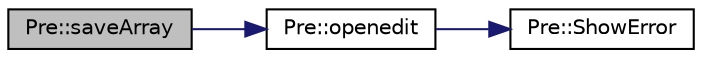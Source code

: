digraph "Pre::saveArray"
{
  edge [fontname="Helvetica",fontsize="10",labelfontname="Helvetica",labelfontsize="10"];
  node [fontname="Helvetica",fontsize="10",shape=record];
  rankdir="LR";
  Node946 [label="Pre::saveArray",height=0.2,width=0.4,color="black", fillcolor="grey75", style="filled", fontcolor="black"];
  Node946 -> Node947 [color="midnightblue",fontsize="10",style="solid",fontname="Helvetica"];
  Node947 [label="Pre::openedit",height=0.2,width=0.4,color="black", fillcolor="white", style="filled",URL="$class_pre.html#a0c41270b1d60e164c94c286213bdfd18",tooltip="Display a file to editor. "];
  Node947 -> Node948 [color="midnightblue",fontsize="10",style="solid",fontname="Helvetica"];
  Node948 [label="Pre::ShowError",height=0.2,width=0.4,color="black", fillcolor="white", style="filled",URL="$class_pre.html#ad6c83ed54f3f22abcc25ee1de4581a04",tooltip="Call to &#39;cbMessageBox(_mes, \"\", wxICON_ERROR)&#39;. "];
}
